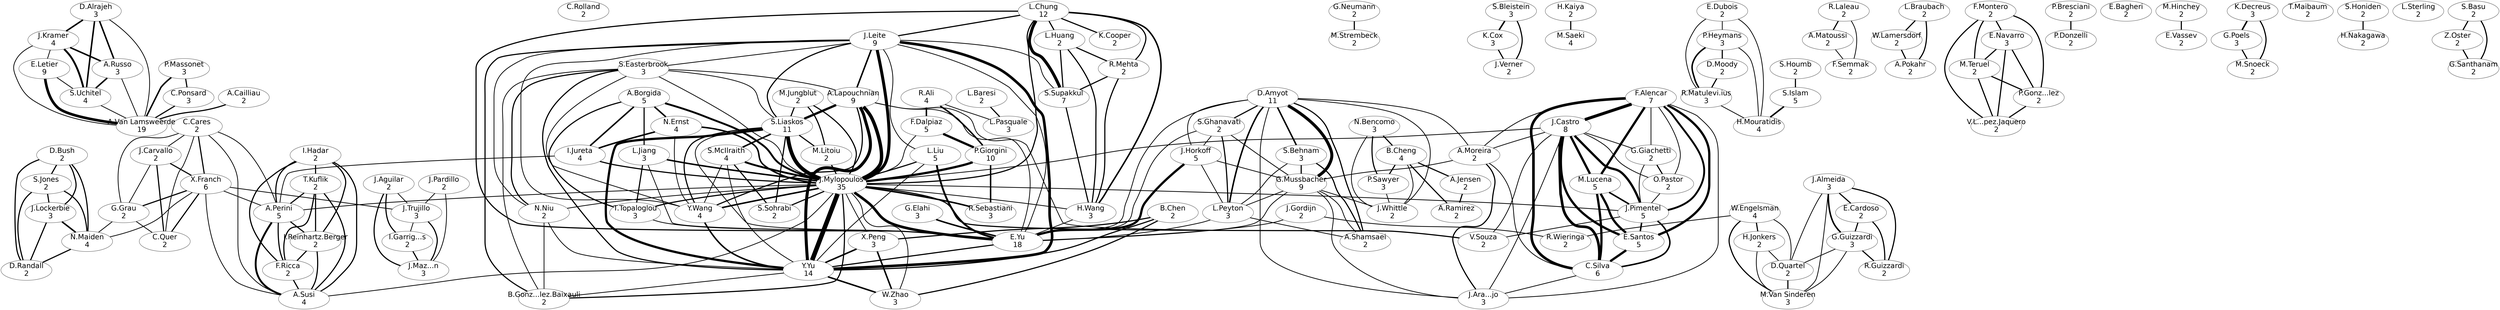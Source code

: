 graph G {
overlap = scalexy;
splines=true;
A_Van_Lamsweerde[shape=ellipse,width=3.0,height=1.2,fixedsize = true, fontname="Helvetica", fontsize=30.0,label="A.Van Lamsweerde
19"];
E_Letier[shape=ellipse,width=3.0,height=1.2,fixedsize = true, fontname="Helvetica", fontsize=30.0,label="E.Letier
9"];
C_Rolland[shape=ellipse,width=3.0,height=1.2,fixedsize = true, fontname="Helvetica", fontsize=30.0,label="C.Rolland
2"];
L_Chung[shape=ellipse,width=3.0,height=1.2,fixedsize = true, fontname="Helvetica", fontsize=30.0,label="L.Chung
12"];
J_Mylopoulos[shape=ellipse,width=3.0,height=1.2,fixedsize = true, fontname="Helvetica", fontsize=30.0,label="J.Mylopoulos
35"];
E_Yu[shape=ellipse,width=3.0,height=1.2,fixedsize = true, fontname="Helvetica", fontsize=30.0,label="E.Yu
18"];
L_Liu[shape=ellipse,width=3.0,height=1.2,fixedsize = true, fontname="Helvetica", fontsize=30.0,label="L.Liu
5"];
P_Giorgini[shape=ellipse,width=3.0,height=1.2,fixedsize = true, fontname="Helvetica", fontsize=30.0,label="P.Giorgini
10"];
R_Sebastiani[shape=ellipse,width=3.0,height=1.2,fixedsize = true, fontname="Helvetica", fontsize=30.0,label="R.Sebastiani
3"];
J_Leite[shape=ellipse,width=3.0,height=1.2,fixedsize = true, fontname="Helvetica", fontsize=30.0,label="J.Leite
9"];
D_Amyot[shape=ellipse,width=3.0,height=1.2,fixedsize = true, fontname="Helvetica", fontsize=30.0,label="D.Amyot
11"];
H_Wang[shape=ellipse,width=3.0,height=1.2,fixedsize = true, fontname="Helvetica", fontsize=30.0,label="H.Wang
3"];
G_Neumann[shape=ellipse,width=3.0,height=1.2,fixedsize = true, fontname="Helvetica", fontsize=30.0,label="G.Neumann
2"];
M_Strembeck[shape=ellipse,width=3.0,height=1.2,fixedsize = true, fontname="Helvetica", fontsize=30.0,label="M.Strembeck
2"];
S_Bleistein[shape=ellipse,width=3.0,height=1.2,fixedsize = true, fontname="Helvetica", fontsize=30.0,label="S.Bleistein
3"];
K_Cox[shape=ellipse,width=3.0,height=1.2,fixedsize = true, fontname="Helvetica", fontsize=30.0,label="K.Cox
3"];
J_Verner[shape=ellipse,width=3.0,height=1.2,fixedsize = true, fontname="Helvetica", fontsize=30.0,label="J.Verner
2"];
R_Ali[shape=ellipse,width=3.0,height=1.2,fixedsize = true, fontname="Helvetica", fontsize=30.0,label="R.Ali
4"];
F_Dalpiaz[shape=ellipse,width=3.0,height=1.2,fixedsize = true, fontname="Helvetica", fontsize=30.0,label="F.Dalpiaz
5"];
S_Ghanavati[shape=ellipse,width=3.0,height=1.2,fixedsize = true, fontname="Helvetica", fontsize=30.0,label="S.Ghanavati
2"];
J_Horkoff[shape=ellipse,width=3.0,height=1.2,fixedsize = true, fontname="Helvetica", fontsize=30.0,label="J.Horkoff
5"];
G_Mussbacher[shape=ellipse,width=3.0,height=1.2,fixedsize = true, fontname="Helvetica", fontsize=30.0,label="G.Mussbacher
9"];
L_Peyton[shape=ellipse,width=3.0,height=1.2,fixedsize = true, fontname="Helvetica", fontsize=30.0,label="L.Peyton
3"];
H_Kaiya[shape=ellipse,width=3.0,height=1.2,fixedsize = true, fontname="Helvetica", fontsize=30.0,label="H.Kaiya
2"];
M_Saeki[shape=ellipse,width=3.0,height=1.2,fixedsize = true, fontname="Helvetica", fontsize=30.0,label="M.Saeki
4"];
L_Baresi[shape=ellipse,width=3.0,height=1.2,fixedsize = true, fontname="Helvetica", fontsize=30.0,label="L.Baresi
2"];
L_Pasquale[shape=ellipse,width=3.0,height=1.2,fixedsize = true, fontname="Helvetica", fontsize=30.0,label="L.Pasquale
3"];
Y_Yu[shape=ellipse,width=3.0,height=1.2,fixedsize = true, fontname="Helvetica", fontsize=30.0,label="Y.Yu
14"];
A_Perini[shape=ellipse,width=3.0,height=1.2,fixedsize = true, fontname="Helvetica", fontsize=30.0,label="A.Perini
5"];
A_Susi[shape=ellipse,width=3.0,height=1.2,fixedsize = true, fontname="Helvetica", fontsize=30.0,label="A.Susi
4"];
W_Engelsman[shape=ellipse,width=3.0,height=1.2,fixedsize = true, fontname="Helvetica", fontsize=30.0,label="W.Engelsman
4"];
M_Van_Sinderen[shape=ellipse,width=3.0,height=1.2,fixedsize = true, fontname="Helvetica", fontsize=30.0,label="M.Van Sinderen
3"];
G_Elahi[shape=ellipse,width=3.0,height=1.2,fixedsize = true, fontname="Helvetica", fontsize=30.0,label="G.Elahi
3"];
P_Heymans[shape=ellipse,width=3.0,height=1.2,fixedsize = true, fontname="Helvetica", fontsize=30.0,label="P.Heymans
3"];
D_Moody[shape=ellipse,width=3.0,height=1.2,fixedsize = true, fontname="Helvetica", fontsize=30.0,label="D.Moody
2"];
R_Matulevi_ius[shape=ellipse,width=3.0,height=1.2,fixedsize = true, fontname="Helvetica", fontsize=30.0,label="R.Matulevi.ius
3"];
H_Jonkers[shape=ellipse,width=3.0,height=1.2,fixedsize = true, fontname="Helvetica", fontsize=30.0,label="H.Jonkers
2"];
D_Quartel[shape=ellipse,width=3.0,height=1.2,fixedsize = true, fontname="Helvetica", fontsize=30.0,label="D.Quartel
2"];
A_Lapouchnian[shape=ellipse,width=3.0,height=1.2,fixedsize = true, fontname="Helvetica", fontsize=30.0,label="A.Lapouchnian
9"];
J_Kramer[shape=ellipse,width=3.0,height=1.2,fixedsize = true, fontname="Helvetica", fontsize=30.0,label="J.Kramer
4"];
S_Uchitel[shape=ellipse,width=3.0,height=1.2,fixedsize = true, fontname="Helvetica", fontsize=30.0,label="S.Uchitel
4"];
S_McIlraith[shape=ellipse,width=3.0,height=1.2,fixedsize = true, fontname="Helvetica", fontsize=30.0,label="S.McIlraith
4"];
Y_Wang[shape=ellipse,width=3.0,height=1.2,fixedsize = true, fontname="Helvetica", fontsize=30.0,label="Y.Wang
4"];
N_Bencomo[shape=ellipse,width=3.0,height=1.2,fixedsize = true, fontname="Helvetica", fontsize=30.0,label="N.Bencomo
3"];
B_Cheng[shape=ellipse,width=3.0,height=1.2,fixedsize = true, fontname="Helvetica", fontsize=30.0,label="B.Cheng
4"];
P_Sawyer[shape=ellipse,width=3.0,height=1.2,fixedsize = true, fontname="Helvetica", fontsize=30.0,label="P.Sawyer
3"];
J_Whittle[shape=ellipse,width=3.0,height=1.2,fixedsize = true, fontname="Helvetica", fontsize=30.0,label="J.Whittle
2"];
D_Alrajeh[shape=ellipse,width=3.0,height=1.2,fixedsize = true, fontname="Helvetica", fontsize=30.0,label="D.Alrajeh
3"];
A_Russo[shape=ellipse,width=3.0,height=1.2,fixedsize = true, fontname="Helvetica", fontsize=30.0,label="A.Russo
3"];
X_Franch[shape=ellipse,width=3.0,height=1.2,fixedsize = true, fontname="Helvetica", fontsize=30.0,label="X.Franch
6"];
G_Grau[shape=ellipse,width=3.0,height=1.2,fixedsize = true, fontname="Helvetica", fontsize=30.0,label="G.Grau
2"];
N_Maiden[shape=ellipse,width=3.0,height=1.2,fixedsize = true, fontname="Helvetica", fontsize=30.0,label="N.Maiden
4"];
A_Borgida[shape=ellipse,width=3.0,height=1.2,fixedsize = true, fontname="Helvetica", fontsize=30.0,label="A.Borgida
5"];
N_Ernst[shape=ellipse,width=3.0,height=1.2,fixedsize = true, fontname="Helvetica", fontsize=30.0,label="N.Ernst
4"];
I_Jureta[shape=ellipse,width=3.0,height=1.2,fixedsize = true, fontname="Helvetica", fontsize=30.0,label="I.Jureta
4"];
R_Laleau[shape=ellipse,width=3.0,height=1.2,fixedsize = true, fontname="Helvetica", fontsize=30.0,label="R.Laleau
2"];
A_Matoussi[shape=ellipse,width=3.0,height=1.2,fixedsize = true, fontname="Helvetica", fontsize=30.0,label="A.Matoussi
2"];
F_Semmak[shape=ellipse,width=3.0,height=1.2,fixedsize = true, fontname="Helvetica", fontsize=30.0,label="F.Semmak
2"];
S_Liaskos[shape=ellipse,width=3.0,height=1.2,fixedsize = true, fontname="Helvetica", fontsize=30.0,label="S.Liaskos
11"];
S_Sohrabi[shape=ellipse,width=3.0,height=1.2,fixedsize = true, fontname="Helvetica", fontsize=30.0,label="S.Sohrabi
2"];
J_Gordijn[shape=ellipse,width=3.0,height=1.2,fixedsize = true, fontname="Helvetica", fontsize=30.0,label="J.Gordijn
2"];
B_Gonz___lez_Baixauli[shape=ellipse,width=3.0,height=1.2,fixedsize = true, fontname="Helvetica", fontsize=30.0,label="B.Gonz...lez.Baixauli
2"];
C_Cares[shape=ellipse,width=3.0,height=1.2,fixedsize = true, fontname="Helvetica", fontsize=30.0,label="C.Cares
2"];
J_Carvallo[shape=ellipse,width=3.0,height=1.2,fixedsize = true, fontname="Helvetica", fontsize=30.0,label="J.Carvallo
2"];
C_Quer[shape=ellipse,width=3.0,height=1.2,fixedsize = true, fontname="Helvetica", fontsize=30.0,label="C.Quer
2"];
S_Supakkul[shape=ellipse,width=3.0,height=1.2,fixedsize = true, fontname="Helvetica", fontsize=30.0,label="S.Supakkul
7"];
T_Topaloglou[shape=ellipse,width=3.0,height=1.2,fixedsize = true, fontname="Helvetica", fontsize=30.0,label="T.Topaloglou
3"];
P_Massonet[shape=ellipse,width=3.0,height=1.2,fixedsize = true, fontname="Helvetica", fontsize=30.0,label="P.Massonet
3"];
S_Easterbrook[shape=ellipse,width=3.0,height=1.2,fixedsize = true, fontname="Helvetica", fontsize=30.0,label="S.Easterbrook
3"];
C_Ponsard[shape=ellipse,width=3.0,height=1.2,fixedsize = true, fontname="Helvetica", fontsize=30.0,label="C.Ponsard
3"];
F_Alencar[shape=ellipse,width=3.0,height=1.2,fixedsize = true, fontname="Helvetica", fontsize=30.0,label="F.Alencar
7"];
J_Castro[shape=ellipse,width=3.0,height=1.2,fixedsize = true, fontname="Helvetica", fontsize=30.0,label="J.Castro
8"];
M_Lucena[shape=ellipse,width=3.0,height=1.2,fixedsize = true, fontname="Helvetica", fontsize=30.0,label="M.Lucena
5"];
E_Santos[shape=ellipse,width=3.0,height=1.2,fixedsize = true, fontname="Helvetica", fontsize=30.0,label="E.Santos
5"];
C_Silva[shape=ellipse,width=3.0,height=1.2,fixedsize = true, fontname="Helvetica", fontsize=30.0,label="C.Silva
6"];
L_Braubach[shape=ellipse,width=3.0,height=1.2,fixedsize = true, fontname="Helvetica", fontsize=30.0,label="L.Braubach
2"];
W_Lamersdorf[shape=ellipse,width=3.0,height=1.2,fixedsize = true, fontname="Helvetica", fontsize=30.0,label="W.Lamersdorf
2"];
A_Pokahr[shape=ellipse,width=3.0,height=1.2,fixedsize = true, fontname="Helvetica", fontsize=30.0,label="A.Pokahr
2"];
E_Navarro[shape=ellipse,width=3.0,height=1.2,fixedsize = true, fontname="Helvetica", fontsize=30.0,label="E.Navarro
3"];
J_Almeida[shape=ellipse,width=3.0,height=1.2,fixedsize = true, fontname="Helvetica", fontsize=30.0,label="J.Almeida
3"];
G_Guizzardi[shape=ellipse,width=3.0,height=1.2,fixedsize = true, fontname="Helvetica", fontsize=30.0,label="G.Guizzardi
3"];
J_Aguilar[shape=ellipse,width=3.0,height=1.2,fixedsize = true, fontname="Helvetica", fontsize=30.0,label="J.Aguilar
2"];
J_Trujillo[shape=ellipse,width=3.0,height=1.2,fixedsize = true, fontname="Helvetica", fontsize=30.0,label="J.Trujillo
3"];
I_Garrig___s[shape=ellipse,width=3.0,height=1.2,fixedsize = true, fontname="Helvetica", fontsize=30.0,label="I.Garrig...s
2"];
J_Maz___n[shape=ellipse,width=3.0,height=1.2,fixedsize = true, fontname="Helvetica", fontsize=30.0,label="J.Maz...n
3"];
R_Wieringa[shape=ellipse,width=3.0,height=1.2,fixedsize = true, fontname="Helvetica", fontsize=30.0,label="R.Wieringa
2"];
J_Pimentel[shape=ellipse,width=3.0,height=1.2,fixedsize = true, fontname="Helvetica", fontsize=30.0,label="J.Pimentel
5"];
G_Giachetti[shape=ellipse,width=3.0,height=1.2,fixedsize = true, fontname="Helvetica", fontsize=30.0,label="G.Giachetti
2"];
O_Pastor[shape=ellipse,width=3.0,height=1.2,fixedsize = true, fontname="Helvetica", fontsize=30.0,label="O.Pastor
2"];
M_Jungblut[shape=ellipse,width=3.0,height=1.2,fixedsize = true, fontname="Helvetica", fontsize=30.0,label="M.Jungblut
2"];
M_Litoiu[shape=ellipse,width=3.0,height=1.2,fixedsize = true, fontname="Helvetica", fontsize=30.0,label="M.Litoiu
2"];
P_Bresciani[shape=ellipse,width=3.0,height=1.2,fixedsize = true, fontname="Helvetica", fontsize=30.0,label="P.Bresciani
2"];
P_Donzelli[shape=ellipse,width=3.0,height=1.2,fixedsize = true, fontname="Helvetica", fontsize=30.0,label="P.Donzelli
2"];
B_Chen[shape=ellipse,width=3.0,height=1.2,fixedsize = true, fontname="Helvetica", fontsize=30.0,label="B.Chen
2"];
X_Peng[shape=ellipse,width=3.0,height=1.2,fixedsize = true, fontname="Helvetica", fontsize=30.0,label="X.Peng
3"];
W_Zhao[shape=ellipse,width=3.0,height=1.2,fixedsize = true, fontname="Helvetica", fontsize=30.0,label="W.Zhao
3"];
A_Moreira[shape=ellipse,width=3.0,height=1.2,fixedsize = true, fontname="Helvetica", fontsize=30.0,label="A.Moreira
2"];
J_Ara___jo[shape=ellipse,width=3.0,height=1.2,fixedsize = true, fontname="Helvetica", fontsize=30.0,label="J.Ara...jo
3"];
F_Montero[shape=ellipse,width=3.0,height=1.2,fixedsize = true, fontname="Helvetica", fontsize=30.0,label="F.Montero
2"];
M_Teruel[shape=ellipse,width=3.0,height=1.2,fixedsize = true, fontname="Helvetica", fontsize=30.0,label="M.Teruel
2"];
P_Gonz___lez[shape=ellipse,width=3.0,height=1.2,fixedsize = true, fontname="Helvetica", fontsize=30.0,label="P.Gonz...lez
2"];
V_L___pez_Jaquero[shape=ellipse,width=3.0,height=1.2,fixedsize = true, fontname="Helvetica", fontsize=30.0,label="V.L...pez.Jaquero
2"];
E_Bagheri[shape=ellipse,width=3.0,height=1.2,fixedsize = true, fontname="Helvetica", fontsize=30.0,label="E.Bagheri
2"];
E_Dubois[shape=ellipse,width=3.0,height=1.2,fixedsize = true, fontname="Helvetica", fontsize=30.0,label="E.Dubois
2"];
H_Mouratidis[shape=ellipse,width=3.0,height=1.2,fixedsize = true, fontname="Helvetica", fontsize=30.0,label="H.Mouratidis
4"];
L_Jiang[shape=ellipse,width=3.0,height=1.2,fixedsize = true, fontname="Helvetica", fontsize=30.0,label="L.Jiang
3"];
S_Islam[shape=ellipse,width=3.0,height=1.2,fixedsize = true, fontname="Helvetica", fontsize=30.0,label="S.Islam
5"];
D_Bush[shape=ellipse,width=3.0,height=1.2,fixedsize = true, fontname="Helvetica", fontsize=30.0,label="D.Bush
2"];
S_Jones[shape=ellipse,width=3.0,height=1.2,fixedsize = true, fontname="Helvetica", fontsize=30.0,label="S.Jones
2"];
J_Lockerbie[shape=ellipse,width=3.0,height=1.2,fixedsize = true, fontname="Helvetica", fontsize=30.0,label="J.Lockerbie
3"];
D_Randall[shape=ellipse,width=3.0,height=1.2,fixedsize = true, fontname="Helvetica", fontsize=30.0,label="D.Randall
2"];
M_Hinchey[shape=ellipse,width=3.0,height=1.2,fixedsize = true, fontname="Helvetica", fontsize=30.0,label="M.Hinchey
2"];
E_Vassev[shape=ellipse,width=3.0,height=1.2,fixedsize = true, fontname="Helvetica", fontsize=30.0,label="E.Vassev
2"];
K_Decreus[shape=ellipse,width=3.0,height=1.2,fixedsize = true, fontname="Helvetica", fontsize=30.0,label="K.Decreus
3"];
G_Poels[shape=ellipse,width=3.0,height=1.2,fixedsize = true, fontname="Helvetica", fontsize=30.0,label="G.Poels
3"];
M_Snoeck[shape=ellipse,width=3.0,height=1.2,fixedsize = true, fontname="Helvetica", fontsize=30.0,label="M.Snoeck
2"];
A_Cailliau[shape=ellipse,width=3.0,height=1.2,fixedsize = true, fontname="Helvetica", fontsize=30.0,label="A.Cailliau
2"];
S_Behnam[shape=ellipse,width=3.0,height=1.2,fixedsize = true, fontname="Helvetica", fontsize=30.0,label="S.Behnam
3"];
A_Shamsaei[shape=ellipse,width=3.0,height=1.2,fixedsize = true, fontname="Helvetica", fontsize=30.0,label="A.Shamsaei
2"];
A_Jensen[shape=ellipse,width=3.0,height=1.2,fixedsize = true, fontname="Helvetica", fontsize=30.0,label="A.Jensen
2"];
A_Ramirez[shape=ellipse,width=3.0,height=1.2,fixedsize = true, fontname="Helvetica", fontsize=30.0,label="A.Ramirez
2"];
T_Maibaum[shape=ellipse,width=3.0,height=1.2,fixedsize = true, fontname="Helvetica", fontsize=30.0,label="T.Maibaum
2"];
S_Honiden[shape=ellipse,width=3.0,height=1.2,fixedsize = true, fontname="Helvetica", fontsize=30.0,label="S.Honiden
2"];
H_Nakagawa[shape=ellipse,width=3.0,height=1.2,fixedsize = true, fontname="Helvetica", fontsize=30.0,label="H.Nakagawa
2"];
L_Sterling[shape=ellipse,width=3.0,height=1.2,fixedsize = true, fontname="Helvetica", fontsize=30.0,label="L.Sterling
2"];
E_Cardoso[shape=ellipse,width=3.0,height=1.2,fixedsize = true, fontname="Helvetica", fontsize=30.0,label="E.Cardoso
2"];
R_Guizzardi[shape=ellipse,width=3.0,height=1.2,fixedsize = true, fontname="Helvetica", fontsize=30.0,label="R.Guizzardi
2"];
N_Niu[shape=ellipse,width=3.0,height=1.2,fixedsize = true, fontname="Helvetica", fontsize=30.0,label="N.Niu
2"];
K_Cooper[shape=ellipse,width=3.0,height=1.2,fixedsize = true, fontname="Helvetica", fontsize=30.0,label="K.Cooper
2"];
S_Basu[shape=ellipse,width=3.0,height=1.2,fixedsize = true, fontname="Helvetica", fontsize=30.0,label="S.Basu
2"];
Z_Oster[shape=ellipse,width=3.0,height=1.2,fixedsize = true, fontname="Helvetica", fontsize=30.0,label="Z.Oster
2"];
G_Santhanam[shape=ellipse,width=3.0,height=1.2,fixedsize = true, fontname="Helvetica", fontsize=30.0,label="G.Santhanam
2"];
S_Houmb[shape=ellipse,width=3.0,height=1.2,fixedsize = true, fontname="Helvetica", fontsize=30.0,label="S.Houmb
2"];
V_Souza[shape=ellipse,width=3.0,height=1.2,fixedsize = true, fontname="Helvetica", fontsize=30.0,label="V.Souza
2"];
I_Hadar[shape=ellipse,width=3.0,height=1.2,fixedsize = true, fontname="Helvetica", fontsize=30.0,label="I.Hadar
2"];
T_Kuflik[shape=ellipse,width=3.0,height=1.2,fixedsize = true, fontname="Helvetica", fontsize=30.0,label="T.Kuflik
2"];
I_Reinhartz_Berger[shape=ellipse,width=3.0,height=1.2,fixedsize = true, fontname="Helvetica", fontsize=30.0,label="I.Reinhartz.Berger
2"];
F_Ricca[shape=ellipse,width=3.0,height=1.2,fixedsize = true, fontname="Helvetica", fontsize=30.0,label="F.Ricca
2"];
L_Huang[shape=ellipse,width=3.0,height=1.2,fixedsize = true, fontname="Helvetica", fontsize=30.0,label="L.Huang
2"];
R_Mehta[shape=ellipse,width=3.0,height=1.2,fixedsize = true, fontname="Helvetica", fontsize=30.0,label="R.Mehta
2"];
J_Pardillo[shape=ellipse,width=3.0,height=1.2,fixedsize = true, fontname="Helvetica", fontsize=30.0,label="J.Pardillo
2"];
E_Letier -- A_Van_Lamsweerde[penwidth=11.100000000000001];
L_Chung -- J_Mylopoulos[penwidth=4.7];
L_Chung -- E_Yu[penwidth=4.7];
J_Mylopoulos -- E_Yu[penwidth=11.100000000000001];
L_Liu -- J_Mylopoulos[penwidth=4.7];
L_Liu -- E_Yu[penwidth=7.9];
P_Giorgini -- J_Mylopoulos[penwidth=9.5];
P_Giorgini -- R_Sebastiani[penwidth=6.300000000000001];
J_Mylopoulos -- R_Sebastiani[penwidth=6.300000000000001];
L_Chung -- J_Leite[penwidth=4.7];
L_Chung -- H_Wang[penwidth=6.300000000000001];
J_Mylopoulos -- H_Wang[penwidth=3.1];
H_Wang -- E_Yu[penwidth=3.1];
G_Neumann -- M_Strembeck[penwidth=4.7];
S_Bleistein -- K_Cox[penwidth=6.300000000000001];
S_Bleistein -- J_Verner[penwidth=4.7];
K_Cox -- J_Verner[penwidth=4.7];
R_Ali -- F_Dalpiaz[penwidth=6.300000000000001];
R_Ali -- P_Giorgini[penwidth=6.300000000000001];
F_Dalpiaz -- P_Giorgini[penwidth=9.5];
D_Amyot -- S_Ghanavati[penwidth=4.7];
D_Amyot -- J_Horkoff[penwidth=3.1];
D_Amyot -- G_Mussbacher[penwidth=12.700000000000001];
D_Amyot -- L_Peyton[penwidth=6.300000000000001];
D_Amyot -- E_Yu[penwidth=3.1];
S_Ghanavati -- J_Horkoff[penwidth=3.1];
S_Ghanavati -- G_Mussbacher[penwidth=3.1];
S_Ghanavati -- L_Peyton[penwidth=4.7];
S_Ghanavati -- E_Yu[penwidth=3.1];
J_Horkoff -- G_Mussbacher[penwidth=3.1];
J_Horkoff -- L_Peyton[penwidth=3.1];
J_Horkoff -- E_Yu[penwidth=9.5];
G_Mussbacher -- L_Peyton[penwidth=3.1];
G_Mussbacher -- E_Yu[penwidth=3.1];
L_Peyton -- E_Yu[penwidth=3.1];
H_Kaiya -- M_Saeki[penwidth=4.7];
L_Baresi -- L_Pasquale[penwidth=4.7];
J_Leite -- J_Mylopoulos[penwidth=12.700000000000001];
J_Leite -- Y_Yu[penwidth=11.100000000000001];
J_Mylopoulos -- Y_Yu[penwidth=19.1];
J_Mylopoulos -- A_Perini[penwidth=3.1];
J_Mylopoulos -- A_Susi[penwidth=3.1];
A_Perini -- A_Susi[penwidth=7.9];
W_Engelsman -- M_Van_Sinderen[penwidth=4.7];
G_Elahi -- E_Yu[penwidth=6.300000000000001];
P_Heymans -- D_Moody[penwidth=4.7];
P_Heymans -- R_Matulevi_ius[penwidth=6.300000000000001];
D_Moody -- R_Matulevi_ius[penwidth=4.7];
W_Engelsman -- H_Jonkers[penwidth=4.7];
W_Engelsman -- D_Quartel[penwidth=3.1];
H_Jonkers -- D_Quartel[penwidth=3.1];
H_Jonkers -- M_Van_Sinderen[penwidth=3.1];
D_Quartel -- M_Van_Sinderen[penwidth=4.7];
A_Lapouchnian -- J_Mylopoulos[penwidth=14.3];
A_Lapouchnian -- Y_Yu[penwidth=12.700000000000001];
J_Kramer -- E_Letier[penwidth=3.1];
J_Kramer -- S_Uchitel[penwidth=7.9];
E_Letier -- S_Uchitel[penwidth=3.1];
S_McIlraith -- J_Mylopoulos[penwidth=7.9];
S_McIlraith -- Y_Wang[penwidth=3.1];
S_McIlraith -- Y_Yu[penwidth=3.1];
J_Mylopoulos -- Y_Wang[penwidth=6.300000000000001];
Y_Wang -- Y_Yu[penwidth=6.300000000000001];
N_Bencomo -- B_Cheng[penwidth=4.7];
N_Bencomo -- P_Sawyer[penwidth=4.7];
N_Bencomo -- J_Whittle[penwidth=3.1];
B_Cheng -- P_Sawyer[penwidth=4.7];
B_Cheng -- J_Whittle[penwidth=3.1];
P_Sawyer -- J_Whittle[penwidth=3.1];
D_Alrajeh -- J_Kramer[penwidth=6.300000000000001];
D_Alrajeh -- A_Russo[penwidth=6.300000000000001];
D_Alrajeh -- S_Uchitel[penwidth=6.300000000000001];
J_Kramer -- A_Russo[penwidth=6.300000000000001];
A_Russo -- S_Uchitel[penwidth=6.300000000000001];
X_Franch -- G_Grau[penwidth=4.7];
X_Franch -- N_Maiden[penwidth=3.1];
G_Grau -- N_Maiden[penwidth=3.1];
A_Borgida -- N_Ernst[penwidth=6.300000000000001];
A_Borgida -- I_Jureta[penwidth=6.300000000000001];
A_Borgida -- J_Mylopoulos[penwidth=7.9];
N_Ernst -- I_Jureta[penwidth=6.300000000000001];
N_Ernst -- J_Mylopoulos[penwidth=6.300000000000001];
I_Jureta -- J_Mylopoulos[penwidth=4.7];
R_Laleau -- A_Matoussi[penwidth=4.7];
R_Laleau -- F_Semmak[penwidth=3.1];
A_Matoussi -- F_Semmak[penwidth=3.1];
F_Dalpiaz -- J_Mylopoulos[penwidth=3.1];
S_Liaskos -- S_McIlraith[penwidth=6.300000000000001];
S_Liaskos -- J_Mylopoulos[penwidth=15.9];
S_Liaskos -- S_Sohrabi[penwidth=4.7];
S_McIlraith -- S_Sohrabi[penwidth=4.7];
J_Mylopoulos -- S_Sohrabi[penwidth=4.7];
J_Leite -- A_Lapouchnian[penwidth=6.300000000000001];
J_Gordijn -- E_Yu[penwidth=3.1];
J_Leite -- B_Gonz___lez_Baixauli[penwidth=4.7];
J_Mylopoulos -- B_Gonz___lez_Baixauli[penwidth=4.7];
C_Cares -- X_Franch[penwidth=4.7];
C_Cares -- A_Perini[penwidth=3.1];
C_Cares -- A_Susi[penwidth=3.1];
X_Franch -- A_Perini[penwidth=3.1];
X_Franch -- A_Susi[penwidth=3.1];
A_Lapouchnian -- S_Liaskos[penwidth=9.5];
S_Liaskos -- Y_Yu[penwidth=9.5];
A_Lapouchnian -- E_Yu[penwidth=3.1];
S_Liaskos -- E_Yu[penwidth=3.1];
E_Yu -- Y_Yu[penwidth=4.7];
C_Cares -- J_Carvallo[penwidth=3.1];
C_Cares -- G_Grau[penwidth=3.1];
C_Cares -- C_Quer[penwidth=3.1];
J_Carvallo -- X_Franch[penwidth=4.7];
J_Carvallo -- G_Grau[penwidth=3.1];
J_Carvallo -- C_Quer[penwidth=4.7];
X_Franch -- C_Quer[penwidth=4.7];
G_Grau -- C_Quer[penwidth=3.1];
L_Chung -- S_Supakkul[penwidth=12.700000000000001];
J_Leite -- S_Supakkul[penwidth=3.1];
T_Topaloglou -- E_Yu[penwidth=3.1];
J_Leite -- S_Liaskos[penwidth=4.7];
J_Leite -- Y_Wang[penwidth=3.1];
A_Lapouchnian -- Y_Wang[penwidth=4.7];
S_Liaskos -- Y_Wang[penwidth=4.7];
P_Massonet -- A_Van_Lamsweerde[penwidth=6.300000000000001];
S_Easterbrook -- A_Lapouchnian[penwidth=3.1];
S_Easterbrook -- S_Liaskos[penwidth=3.1];
S_Easterbrook -- Y_Wang[penwidth=3.1];
S_Easterbrook -- Y_Yu[penwidth=4.7];
P_Massonet -- C_Ponsard[penwidth=4.7];
C_Ponsard -- A_Van_Lamsweerde[penwidth=4.7];
F_Alencar -- J_Castro[penwidth=12.700000000000001];
F_Alencar -- M_Lucena[penwidth=9.5];
F_Alencar -- E_Santos[penwidth=9.5];
F_Alencar -- C_Silva[penwidth=11.100000000000001];
J_Castro -- M_Lucena[penwidth=9.5];
J_Castro -- E_Santos[penwidth=9.5];
J_Castro -- C_Silva[penwidth=11.100000000000001];
M_Lucena -- E_Santos[penwidth=9.5];
M_Lucena -- C_Silva[penwidth=9.5];
E_Santos -- C_Silva[penwidth=9.5];
L_Braubach -- W_Lamersdorf[penwidth=4.7];
L_Braubach -- A_Pokahr[penwidth=4.7];
W_Lamersdorf -- A_Pokahr[penwidth=4.7];
J_Almeida -- G_Guizzardi[penwidth=6.300000000000001];
J_Almeida -- D_Quartel[penwidth=3.1];
J_Almeida -- M_Van_Sinderen[penwidth=3.1];
G_Guizzardi -- D_Quartel[penwidth=3.1];
G_Guizzardi -- M_Van_Sinderen[penwidth=3.1];
J_Aguilar -- J_Trujillo[penwidth=3.1];
J_Aguilar -- I_Garrig___s[penwidth=4.7];
J_Aguilar -- J_Maz___n[penwidth=4.7];
J_Trujillo -- I_Garrig___s[penwidth=3.1];
J_Trujillo -- J_Maz___n[penwidth=4.7];
I_Garrig___s -- J_Maz___n[penwidth=4.7];
J_Gordijn -- R_Wieringa[penwidth=3.1];
F_Alencar -- J_Pimentel[penwidth=7.9];
J_Castro -- J_Pimentel[penwidth=9.5];
M_Lucena -- J_Pimentel[penwidth=6.300000000000001];
J_Pimentel -- E_Santos[penwidth=6.300000000000001];
J_Pimentel -- C_Silva[penwidth=6.300000000000001];
F_Alencar -- G_Giachetti[penwidth=3.1];
F_Alencar -- O_Pastor[penwidth=3.1];
J_Castro -- G_Giachetti[penwidth=3.1];
J_Castro -- O_Pastor[penwidth=3.1];
G_Giachetti -- O_Pastor[penwidth=4.7];
G_Giachetti -- J_Pimentel[penwidth=3.1];
O_Pastor -- J_Pimentel[penwidth=3.1];
M_Jungblut -- S_Liaskos[penwidth=4.7];
M_Jungblut -- M_Litoiu[penwidth=4.7];
M_Jungblut -- J_Mylopoulos[penwidth=4.7];
S_Liaskos -- M_Litoiu[penwidth=4.7];
M_Litoiu -- J_Mylopoulos[penwidth=4.7];
P_Bresciani -- P_Donzelli[penwidth=4.7];
B_Chen -- X_Peng[penwidth=4.7];
B_Chen -- Y_Yu[penwidth=4.7];
B_Chen -- W_Zhao[penwidth=4.7];
X_Peng -- Y_Yu[penwidth=6.300000000000001];
X_Peng -- W_Zhao[penwidth=6.300000000000001];
Y_Yu -- W_Zhao[penwidth=6.300000000000001];
D_Amyot -- A_Moreira[penwidth=3.1];
D_Amyot -- J_Ara___jo[penwidth=3.1];
A_Moreira -- G_Mussbacher[penwidth=3.1];
A_Moreira -- J_Ara___jo[penwidth=4.7];
G_Mussbacher -- J_Ara___jo[penwidth=3.1];
F_Montero -- E_Navarro[penwidth=4.7];
F_Montero -- M_Teruel[penwidth=4.7];
F_Montero -- P_Gonz___lez[penwidth=4.7];
F_Montero -- V_L___pez_Jaquero[penwidth=4.7];
E_Navarro -- M_Teruel[penwidth=4.7];
E_Navarro -- P_Gonz___lez[penwidth=4.7];
E_Navarro -- V_L___pez_Jaquero[penwidth=4.7];
M_Teruel -- P_Gonz___lez[penwidth=4.7];
M_Teruel -- V_L___pez_Jaquero[penwidth=4.7];
P_Gonz___lez -- V_L___pez_Jaquero[penwidth=4.7];
R_Ali -- L_Pasquale[penwidth=3.1];
E_Dubois -- P_Heymans[penwidth=3.1];
E_Dubois -- R_Matulevi_ius[penwidth=3.1];
E_Dubois -- H_Mouratidis[penwidth=3.1];
P_Heymans -- H_Mouratidis[penwidth=3.1];
R_Matulevi_ius -- H_Mouratidis[penwidth=3.1];
L_Jiang -- J_Mylopoulos[penwidth=6.300000000000001];
L_Jiang -- E_Yu[penwidth=3.1];
S_Islam -- H_Mouratidis[penwidth=6.300000000000001];
D_Bush -- S_Jones[penwidth=4.7];
D_Bush -- J_Lockerbie[penwidth=4.7];
D_Bush -- N_Maiden[penwidth=4.7];
D_Bush -- D_Randall[penwidth=4.7];
S_Jones -- J_Lockerbie[penwidth=4.7];
S_Jones -- N_Maiden[penwidth=4.7];
S_Jones -- D_Randall[penwidth=4.7];
J_Lockerbie -- N_Maiden[penwidth=6.300000000000001];
J_Lockerbie -- D_Randall[penwidth=4.7];
N_Maiden -- D_Randall[penwidth=4.7];
M_Hinchey -- E_Vassev[penwidth=4.7];
K_Decreus -- G_Poels[penwidth=6.300000000000001];
K_Decreus -- M_Snoeck[penwidth=4.7];
G_Poels -- M_Snoeck[penwidth=4.7];
A_Cailliau -- A_Van_Lamsweerde[penwidth=4.7];
D_Amyot -- S_Behnam[penwidth=6.300000000000001];
D_Amyot -- A_Shamsaei[penwidth=4.7];
S_Behnam -- G_Mussbacher[penwidth=4.7];
S_Behnam -- A_Shamsaei[penwidth=4.7];
G_Mussbacher -- A_Shamsaei[penwidth=3.1];
B_Cheng -- A_Jensen[penwidth=4.7];
B_Cheng -- A_Ramirez[penwidth=4.7];
A_Jensen -- A_Ramirez[penwidth=4.7];
F_Alencar -- A_Moreira[penwidth=3.1];
F_Alencar -- J_Ara___jo[penwidth=3.1];
J_Castro -- A_Moreira[penwidth=3.1];
J_Castro -- J_Ara___jo[penwidth=3.1];
A_Moreira -- C_Silva[penwidth=3.1];
C_Silva -- J_Ara___jo[penwidth=3.1];
S_Honiden -- H_Nakagawa[penwidth=4.7];
J_Leite -- L_Liu[penwidth=3.1];
J_Leite -- E_Yu[penwidth=3.1];
L_Liu -- Y_Yu[penwidth=3.1];
J_Mylopoulos -- X_Peng[penwidth=3.1];
J_Mylopoulos -- W_Zhao[penwidth=3.1];
W_Engelsman -- R_Wieringa[penwidth=3.1];
J_Almeida -- E_Cardoso[penwidth=4.7];
J_Almeida -- R_Guizzardi[penwidth=4.7];
E_Cardoso -- G_Guizzardi[penwidth=4.7];
E_Cardoso -- R_Guizzardi[penwidth=4.7];
G_Guizzardi -- R_Guizzardi[penwidth=4.7];
S_Easterbrook -- N_Niu[penwidth=4.7];
L_Chung -- K_Cooper[penwidth=4.7];
S_Basu -- Z_Oster[penwidth=4.7];
S_Basu -- G_Santhanam[penwidth=4.7];
Z_Oster -- G_Santhanam[penwidth=4.7];
D_Amyot -- J_Whittle[penwidth=3.1];
G_Mussbacher -- J_Whittle[penwidth=3.1];
S_Houmb -- S_Islam[penwidth=4.7];
N_Ernst -- Y_Wang[penwidth=3.1];
A_Borgida -- L_Jiang[penwidth=4.7];
A_Borgida -- T_Topaloglou[penwidth=4.7];
L_Jiang -- T_Topaloglou[penwidth=4.7];
J_Mylopoulos -- T_Topaloglou[penwidth=4.7];
J_Leite -- S_Easterbrook[penwidth=3.1];
J_Leite -- N_Niu[penwidth=3.1];
S_Easterbrook -- J_Mylopoulos[penwidth=3.1];
S_Easterbrook -- B_Gonz___lez_Baixauli[penwidth=3.1];
J_Mylopoulos -- N_Niu[penwidth=3.1];
N_Niu -- Y_Yu[penwidth=3.1];
N_Niu -- B_Gonz___lez_Baixauli[penwidth=3.1];
Y_Yu -- B_Gonz___lez_Baixauli[penwidth=3.1];
X_Franch -- J_Trujillo[penwidth=3.1];
J_Castro -- J_Mylopoulos[penwidth=3.1];
J_Castro -- V_Souza[penwidth=3.1];
J_Mylopoulos -- J_Pimentel[penwidth=3.1];
J_Mylopoulos -- V_Souza[penwidth=4.7];
J_Pimentel -- V_Souza[penwidth=3.1];
I_Hadar -- T_Kuflik[penwidth=4.7];
I_Hadar -- A_Perini[penwidth=4.7];
I_Hadar -- I_Reinhartz_Berger[penwidth=4.7];
I_Hadar -- F_Ricca[penwidth=4.7];
I_Hadar -- A_Susi[penwidth=4.7];
T_Kuflik -- A_Perini[penwidth=4.7];
T_Kuflik -- I_Reinhartz_Berger[penwidth=4.7];
T_Kuflik -- F_Ricca[penwidth=4.7];
T_Kuflik -- A_Susi[penwidth=4.7];
A_Perini -- I_Reinhartz_Berger[penwidth=4.7];
A_Perini -- F_Ricca[penwidth=4.7];
I_Reinhartz_Berger -- F_Ricca[penwidth=4.7];
I_Reinhartz_Berger -- A_Susi[penwidth=4.7];
F_Ricca -- A_Susi[penwidth=4.7];
L_Chung -- L_Huang[penwidth=4.7];
L_Chung -- R_Mehta[penwidth=4.7];
L_Huang -- R_Mehta[penwidth=4.7];
L_Huang -- S_Supakkul[penwidth=4.7];
L_Huang -- H_Wang[penwidth=4.7];
R_Mehta -- S_Supakkul[penwidth=4.7];
R_Mehta -- H_Wang[penwidth=4.7];
S_Supakkul -- H_Wang[penwidth=4.7];
J_Pardillo -- J_Trujillo[penwidth=3.1];
J_Pardillo -- J_Maz___n[penwidth=3.1];
S_Behnam -- L_Peyton[penwidth=3.1];
L_Peyton -- A_Shamsaei[penwidth=3.1];
A_Lapouchnian -- V_Souza[penwidth=3.1];
D_Alrajeh -- A_Van_Lamsweerde[penwidth=3.1];
J_Kramer -- A_Van_Lamsweerde[penwidth=3.1];
A_Russo -- A_Van_Lamsweerde[penwidth=3.1];
S_Uchitel -- A_Van_Lamsweerde[penwidth=3.1];
I_Jureta -- A_Perini[penwidth=3.1];
}

